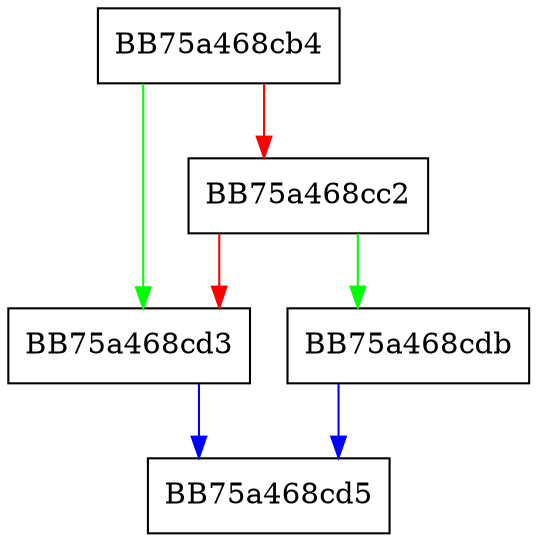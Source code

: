 digraph get_rkey_name_offs_w {
  node [shape="box"];
  graph [splines=ortho];
  BB75a468cb4 -> BB75a468cd3 [color="green"];
  BB75a468cb4 -> BB75a468cc2 [color="red"];
  BB75a468cc2 -> BB75a468cdb [color="green"];
  BB75a468cc2 -> BB75a468cd3 [color="red"];
  BB75a468cd3 -> BB75a468cd5 [color="blue"];
  BB75a468cdb -> BB75a468cd5 [color="blue"];
}